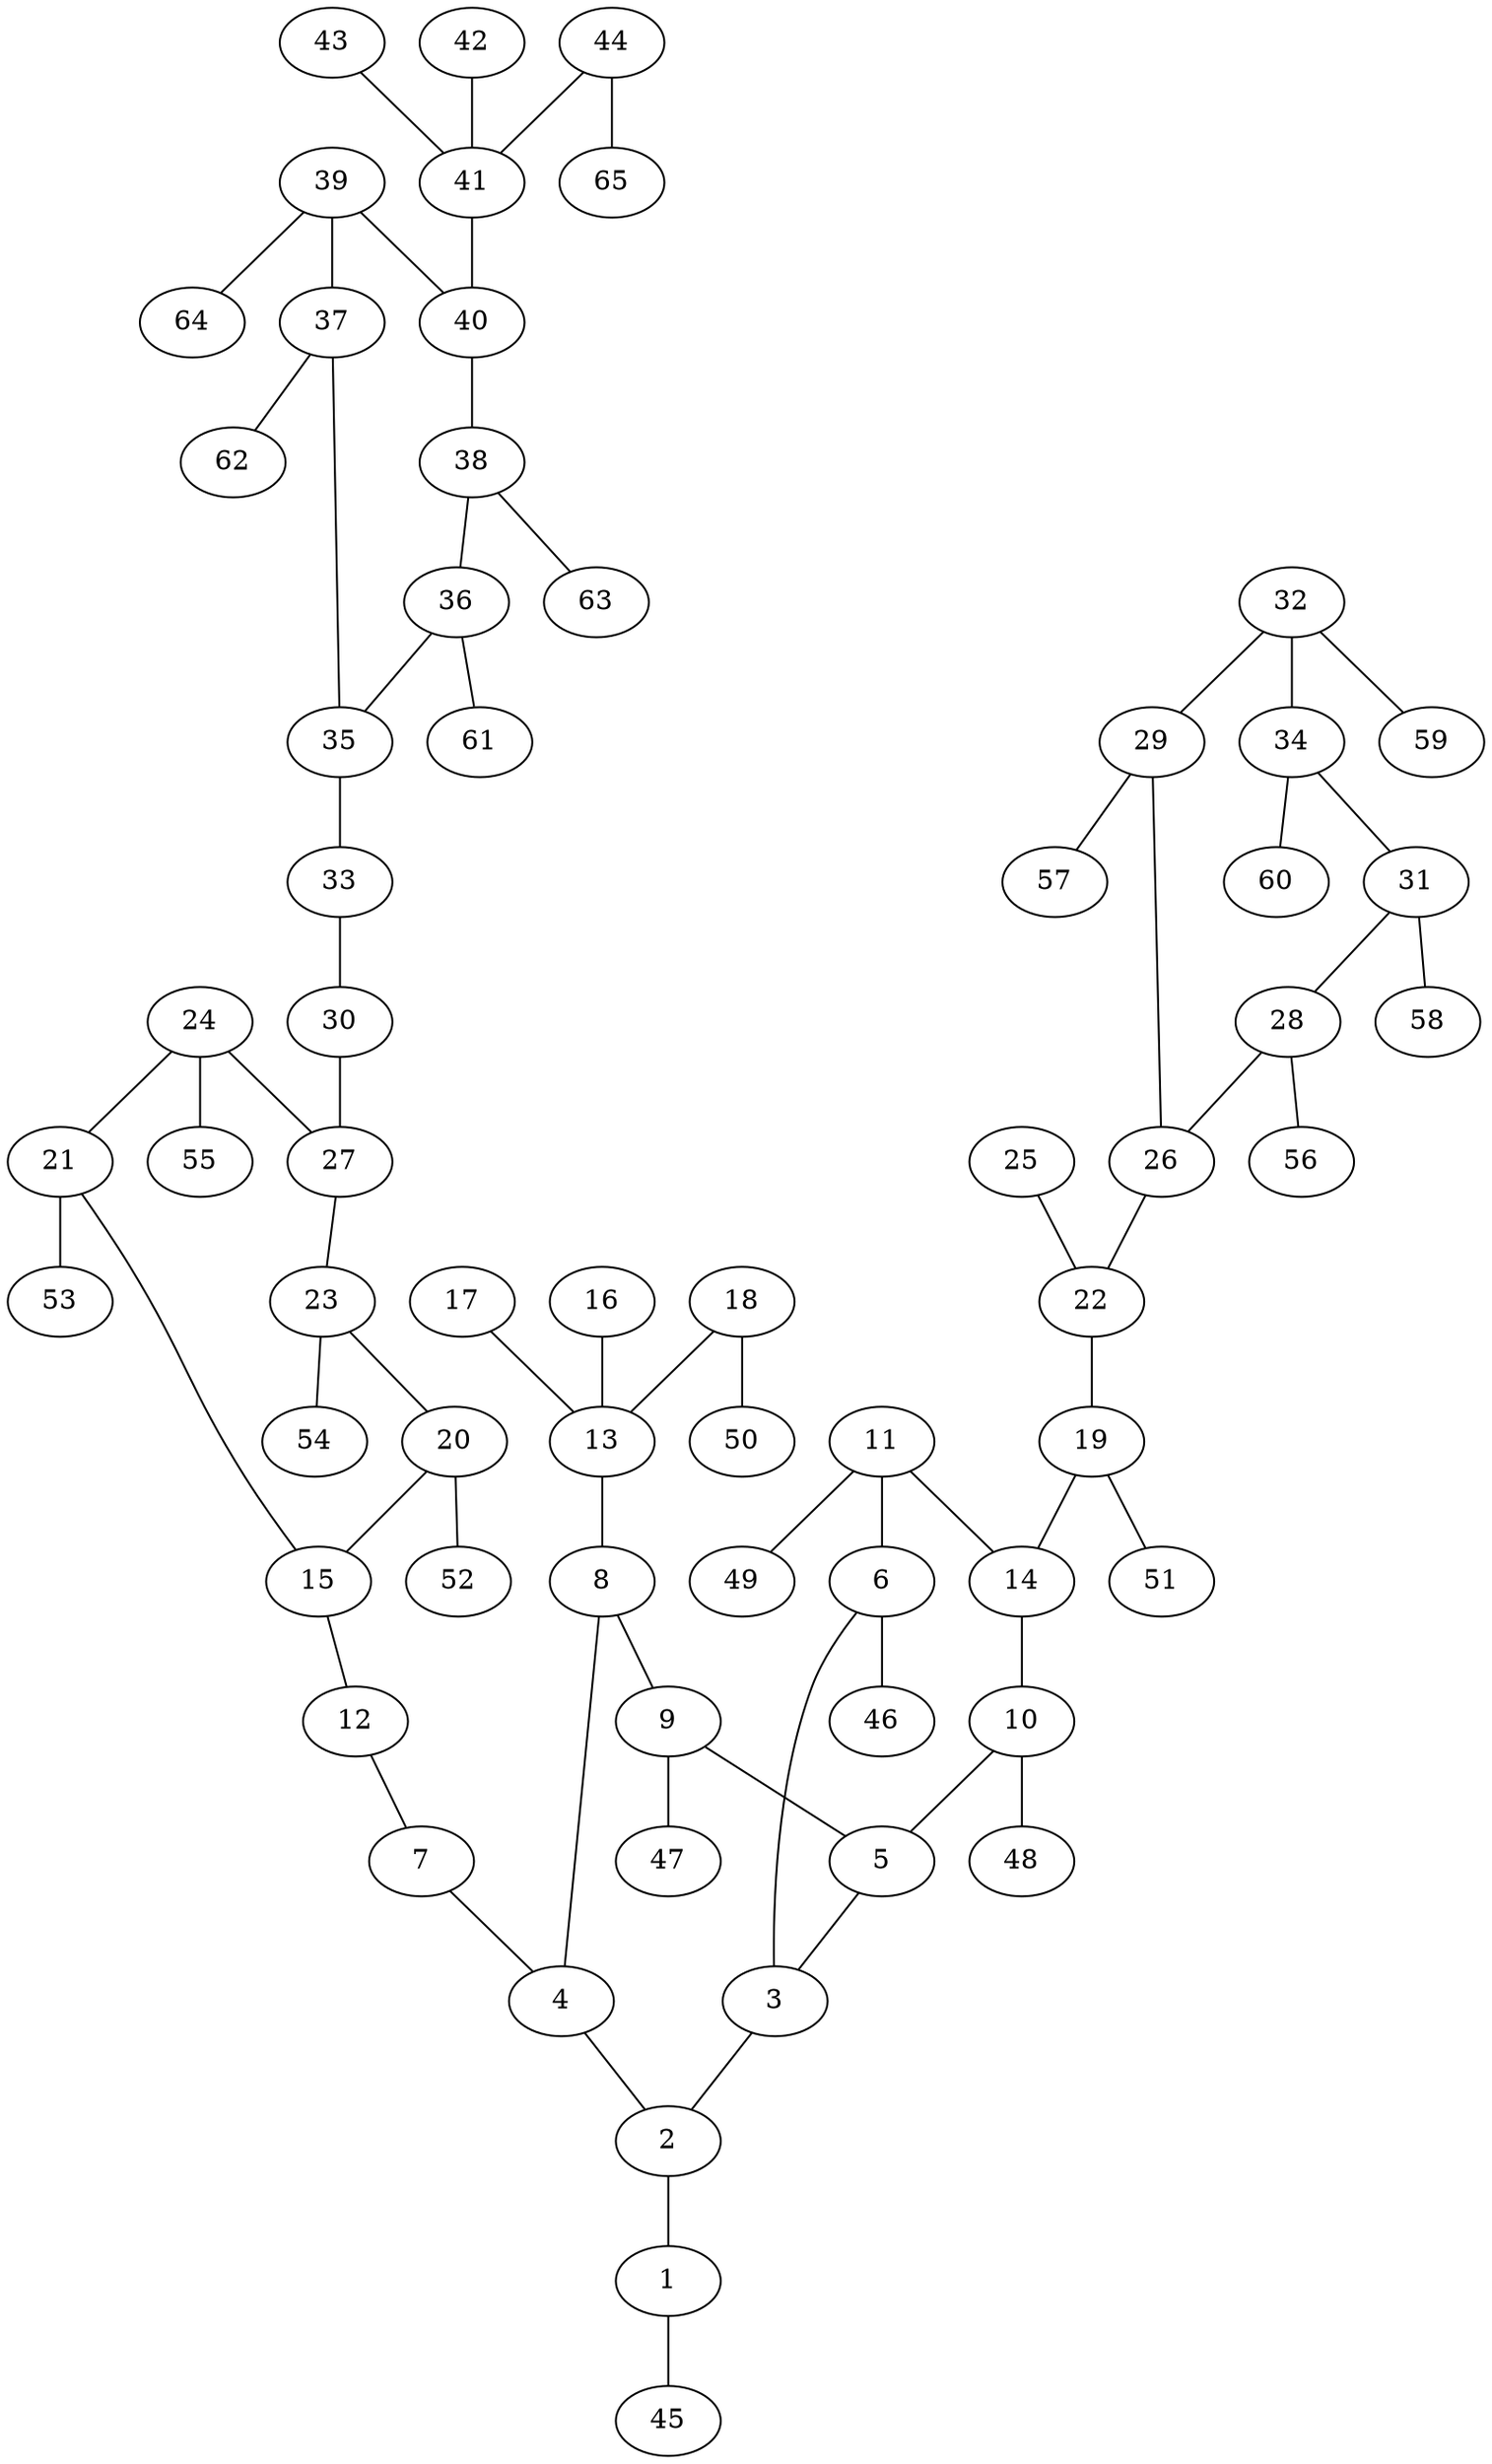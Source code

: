graph molecule_4003 {
	1	 [chem=O];
	45	 [chem=H];
	1 -- 45	 [valence=1];
	2	 [chem=C];
	2 -- 1	 [valence=1];
	3	 [chem=C];
	3 -- 2	 [valence=2];
	4	 [chem=C];
	4 -- 2	 [valence=1];
	5	 [chem=C];
	5 -- 3	 [valence=1];
	6	 [chem=C];
	6 -- 3	 [valence=1];
	46	 [chem=H];
	6 -- 46	 [valence=1];
	7	 [chem=N];
	7 -- 4	 [valence=1];
	8	 [chem=C];
	8 -- 4	 [valence=2];
	9	 [chem=C];
	8 -- 9	 [valence=1];
	9 -- 5	 [valence=2];
	47	 [chem=H];
	9 -- 47	 [valence=1];
	10	 [chem=C];
	10 -- 5	 [valence=1];
	48	 [chem=H];
	10 -- 48	 [valence=1];
	11	 [chem=C];
	11 -- 6	 [valence=2];
	14	 [chem=C];
	11 -- 14	 [valence=1];
	49	 [chem=H];
	11 -- 49	 [valence=1];
	12	 [chem=N];
	12 -- 7	 [valence=2];
	13	 [chem=S];
	13 -- 8	 [valence=1];
	14 -- 10	 [valence=2];
	15	 [chem=C];
	15 -- 12	 [valence=1];
	16	 [chem=O];
	16 -- 13	 [valence=2];
	17	 [chem=O];
	17 -- 13	 [valence=2];
	18	 [chem=O];
	18 -- 13	 [valence=1];
	50	 [chem=H];
	18 -- 50	 [valence=1];
	19	 [chem=N];
	19 -- 14	 [valence=1];
	51	 [chem=H];
	19 -- 51	 [valence=1];
	20	 [chem=C];
	20 -- 15	 [valence=2];
	52	 [chem=H];
	20 -- 52	 [valence=1];
	21	 [chem=C];
	21 -- 15	 [valence=1];
	53	 [chem=H];
	21 -- 53	 [valence=1];
	22	 [chem=C];
	22 -- 19	 [valence=1];
	23	 [chem=C];
	23 -- 20	 [valence=1];
	54	 [chem=H];
	23 -- 54	 [valence=1];
	24	 [chem=C];
	24 -- 21	 [valence=2];
	27	 [chem=C];
	24 -- 27	 [valence=1];
	55	 [chem=H];
	24 -- 55	 [valence=1];
	25	 [chem=O];
	25 -- 22	 [valence=2];
	26	 [chem=C];
	26 -- 22	 [valence=1];
	27 -- 23	 [valence=2];
	28	 [chem=C];
	28 -- 26	 [valence=2];
	56	 [chem=H];
	28 -- 56	 [valence=1];
	29	 [chem=C];
	29 -- 26	 [valence=1];
	57	 [chem=H];
	29 -- 57	 [valence=1];
	30	 [chem=N];
	30 -- 27	 [valence=1];
	31	 [chem=C];
	31 -- 28	 [valence=1];
	58	 [chem=H];
	31 -- 58	 [valence=1];
	32	 [chem=C];
	32 -- 29	 [valence=2];
	34	 [chem=C];
	32 -- 34	 [valence=1];
	59	 [chem=H];
	32 -- 59	 [valence=1];
	33	 [chem=N];
	33 -- 30	 [valence=2];
	34 -- 31	 [valence=2];
	60	 [chem=H];
	34 -- 60	 [valence=1];
	35	 [chem=C];
	35 -- 33	 [valence=1];
	36	 [chem=C];
	36 -- 35	 [valence=2];
	61	 [chem=H];
	36 -- 61	 [valence=1];
	37	 [chem=C];
	37 -- 35	 [valence=1];
	62	 [chem=H];
	37 -- 62	 [valence=1];
	38	 [chem=C];
	38 -- 36	 [valence=1];
	63	 [chem=H];
	38 -- 63	 [valence=1];
	39	 [chem=C];
	39 -- 37	 [valence=2];
	40	 [chem=C];
	39 -- 40	 [valence=1];
	64	 [chem=H];
	39 -- 64	 [valence=1];
	40 -- 38	 [valence=2];
	41	 [chem=S];
	41 -- 40	 [valence=1];
	42	 [chem=O];
	42 -- 41	 [valence=2];
	43	 [chem=O];
	43 -- 41	 [valence=2];
	44	 [chem=O];
	44 -- 41	 [valence=1];
	65	 [chem=H];
	44 -- 65	 [valence=1];
}
